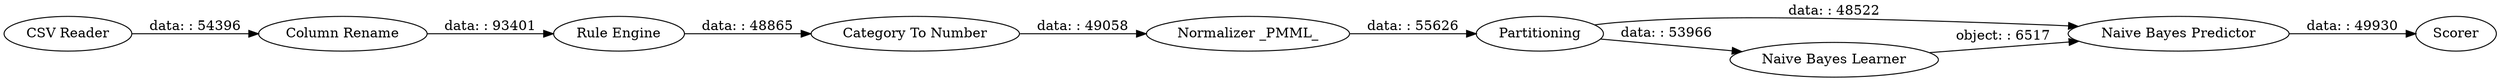 digraph {
	"6690386979438706544_9" [label="Naive Bayes Predictor"]
	"6690386979438706544_4" [label=Partitioning]
	"6690386979438706544_6" [label="Normalizer _PMML_"]
	"6690386979438706544_7" [label="Rule Engine"]
	"6690386979438706544_8" [label="Naive Bayes Learner"]
	"6690386979438706544_10" [label=Scorer]
	"6690386979438706544_2" [label="Column Rename"]
	"6690386979438706544_1" [label="CSV Reader"]
	"6690386979438706544_3" [label="Category To Number"]
	"6690386979438706544_9" -> "6690386979438706544_10" [label="data: : 49930"]
	"6690386979438706544_3" -> "6690386979438706544_6" [label="data: : 49058"]
	"6690386979438706544_2" -> "6690386979438706544_7" [label="data: : 93401"]
	"6690386979438706544_6" -> "6690386979438706544_4" [label="data: : 55626"]
	"6690386979438706544_4" -> "6690386979438706544_9" [label="data: : 48522"]
	"6690386979438706544_8" -> "6690386979438706544_9" [label="object: : 6517"]
	"6690386979438706544_4" -> "6690386979438706544_8" [label="data: : 53966"]
	"6690386979438706544_1" -> "6690386979438706544_2" [label="data: : 54396"]
	"6690386979438706544_7" -> "6690386979438706544_3" [label="data: : 48865"]
	rankdir=LR
}
